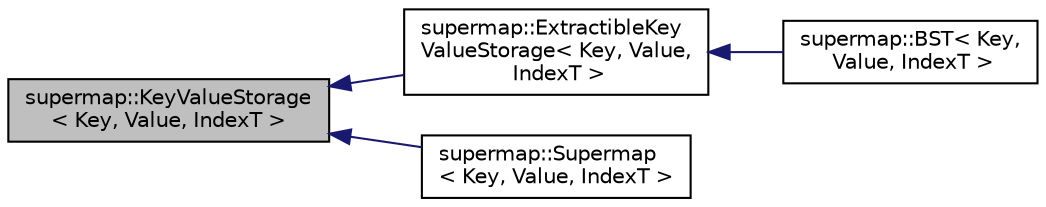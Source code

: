 digraph "supermap::KeyValueStorage&lt; Key, Value, IndexT &gt;"
{
 // LATEX_PDF_SIZE
  edge [fontname="Helvetica",fontsize="10",labelfontname="Helvetica",labelfontsize="10"];
  node [fontname="Helvetica",fontsize="10",shape=record];
  rankdir="LR";
  Node1 [label="supermap::KeyValueStorage\l\< Key, Value, IndexT \>",height=0.2,width=0.4,color="black", fillcolor="grey75", style="filled", fontcolor="black",tooltip="An abstract key-value storage."];
  Node1 -> Node2 [dir="back",color="midnightblue",fontsize="10",style="solid",fontname="Helvetica"];
  Node2 [label="supermap::ExtractibleKey\lValueStorage\< Key, Value,\l IndexT \>",height=0.2,width=0.4,color="black", fillcolor="white", style="filled",URL="$classsupermap_1_1ExtractibleKeyValueStorage.html",tooltip="KeyValueStorage that can be extracted to the vector."];
  Node2 -> Node3 [dir="back",color="midnightblue",fontsize="10",style="solid",fontname="Helvetica"];
  Node3 [label="supermap::BST\< Key,\l Value, IndexT \>",height=0.2,width=0.4,color="black", fillcolor="white", style="filled",URL="$classsupermap_1_1BST.html",tooltip="Implementation of Binary Search Tree with std::map."];
  Node1 -> Node4 [dir="back",color="midnightblue",fontsize="10",style="solid",fontname="Helvetica"];
  Node4 [label="supermap::Supermap\l\< Key, Value, IndexT \>",height=0.2,width=0.4,color="black", fillcolor="white", style="filled",URL="$classsupermap_1_1Supermap.html",tooltip="Key-value storage. Stores all values on disk. The index is partially stored in RAM...."];
}
